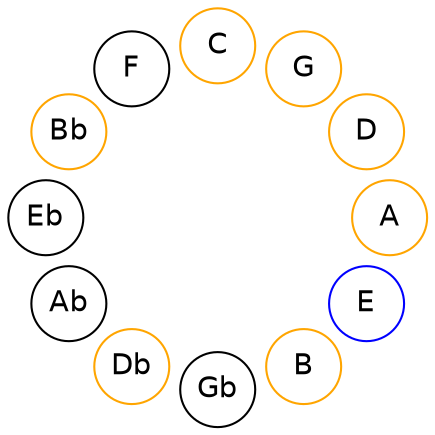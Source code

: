 
graph {

layout = circo;
mindist = .1

node [shape = circle, fontname = Helvetica, margin = 0]
edge [style=invis]

subgraph 1 {
	E -- B -- Gb -- Db -- Ab -- Eb -- Bb -- F -- C -- G -- D -- A -- E
}

E [color=blue];
B [color=orange];
Db [color=orange];
Bb [color=orange];
C [color=orange];
G [color=orange];
D [color=orange];
A [color=orange];
}
